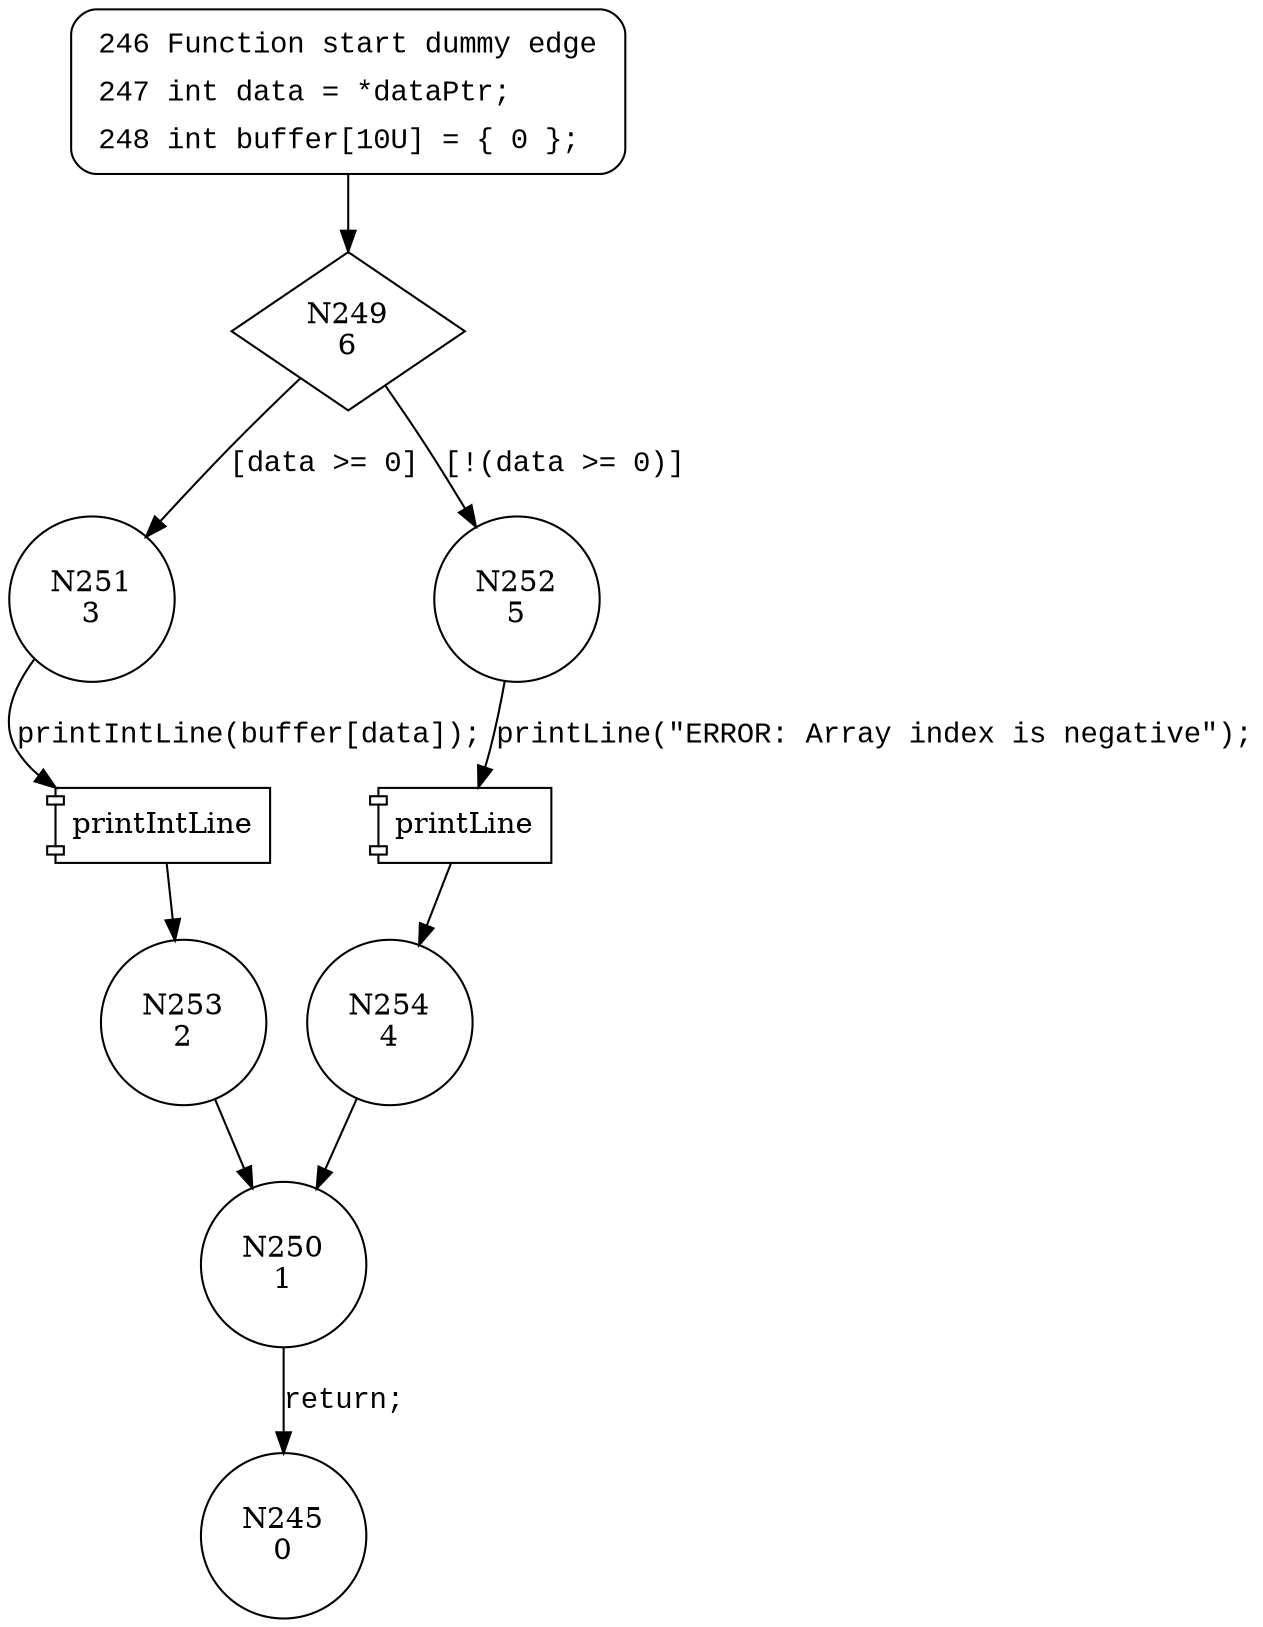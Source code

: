 digraph CWE126_Buffer_Overread__CWE129_connect_socket_63b_badSink {
249 [shape="diamond" label="N249\n6"]
251 [shape="circle" label="N251\n3"]
252 [shape="circle" label="N252\n5"]
254 [shape="circle" label="N254\n4"]
250 [shape="circle" label="N250\n1"]
245 [shape="circle" label="N245\n0"]
253 [shape="circle" label="N253\n2"]
246 [style="filled,bold" penwidth="1" fillcolor="white" fontname="Courier New" shape="Mrecord" label=<<table border="0" cellborder="0" cellpadding="3" bgcolor="white"><tr><td align="right">246</td><td align="left">Function start dummy edge</td></tr><tr><td align="right">247</td><td align="left">int data = *dataPtr;</td></tr><tr><td align="right">248</td><td align="left">int buffer[10U] = &#123; 0 &#125;;</td></tr></table>>]
246 -> 249[label=""]
249 -> 251 [label="[data >= 0]" fontname="Courier New"]
249 -> 252 [label="[!(data >= 0)]" fontname="Courier New"]
100031 [shape="component" label="printLine"]
252 -> 100031 [label="printLine(\"ERROR: Array index is negative\");" fontname="Courier New"]
100031 -> 254 [label="" fontname="Courier New"]
250 -> 245 [label="return;" fontname="Courier New"]
100032 [shape="component" label="printIntLine"]
251 -> 100032 [label="printIntLine(buffer[data]);" fontname="Courier New"]
100032 -> 253 [label="" fontname="Courier New"]
254 -> 250 [label="" fontname="Courier New"]
253 -> 250 [label="" fontname="Courier New"]
}